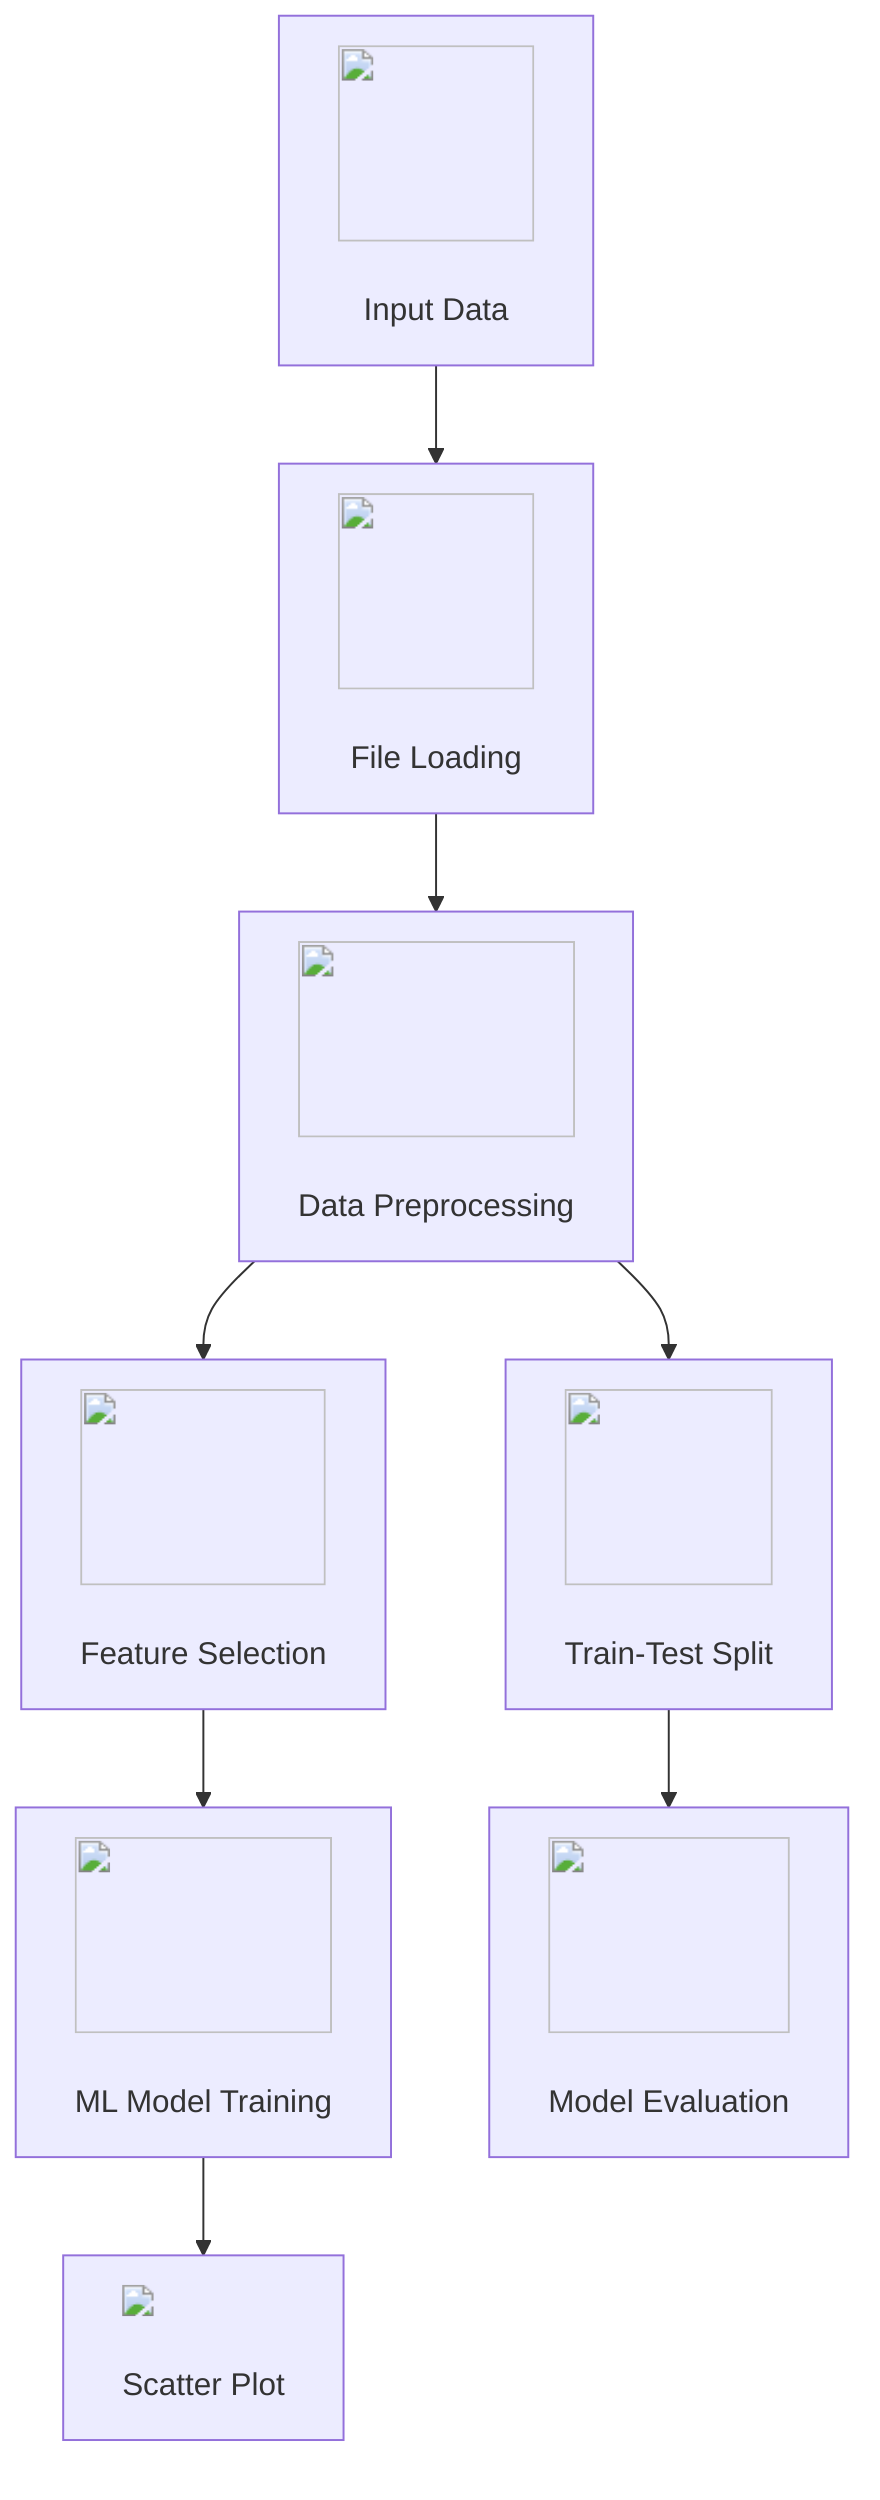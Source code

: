 graph TD
    A["<img src='icons/database.svg' width=100 height=100/> <br/> Input Data"] --> B["<img src='icons/file.svg' width=100 height=100/> <br/> File Loading"]
    B --> C["<img src='icons/table.svg' width=100 height=100/> <br/> Data Preprocessing"]
    C --> D["<img src='icons/column_split.svg' width=100 height=100/> <br/> Feature Selection"]
    C --> E["<img src='icons/row_split.svg' width=100 height=100/> <br/> Train-Test Split"]
    D --> F["<img src='icons/brain.svg' width=100 height=100/> <br/> ML Model Training"]
    E --> G["<img src='icons/image.svg' width=100 height=100/> <br/> Model Evaluation"]
    F --> H["<img src='dummy_plots/scatter_plot_template.svg'/> <br/> Scatter Plot"]